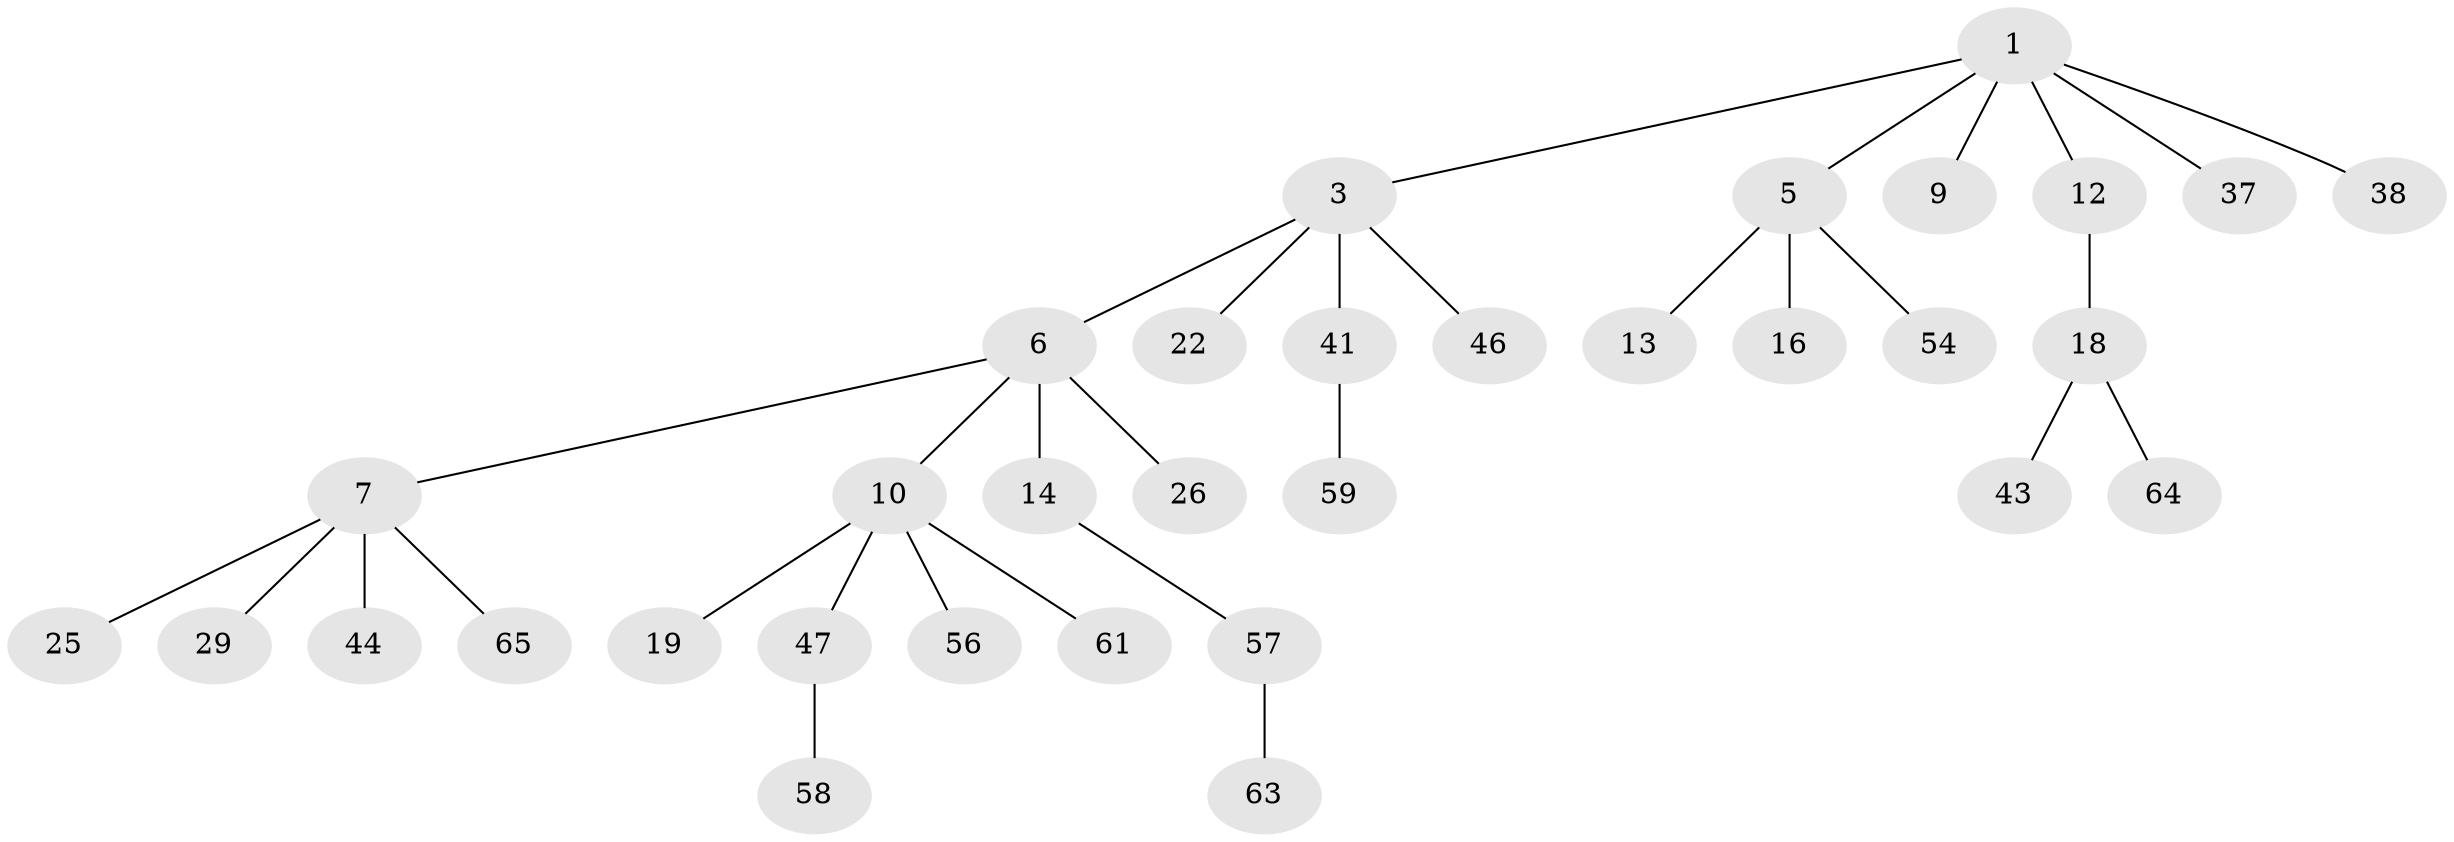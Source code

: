 // original degree distribution, {3: 0.10606060606060606, 5: 0.06060606060606061, 4: 0.06060606060606061, 7: 0.015151515151515152, 1: 0.5151515151515151, 2: 0.24242424242424243}
// Generated by graph-tools (version 1.1) at 2025/15/03/09/25 04:15:33]
// undirected, 33 vertices, 32 edges
graph export_dot {
graph [start="1"]
  node [color=gray90,style=filled];
  1 [super="+2"];
  3 [super="+4+51"];
  5;
  6;
  7 [super="+8+60+55+17"];
  9 [super="+21+66"];
  10 [super="+15+50+11"];
  12 [super="+36"];
  13;
  14 [super="+24+62"];
  16 [super="+27"];
  18 [super="+40+23"];
  19;
  22 [super="+34"];
  25 [super="+35"];
  26 [super="+33"];
  29 [super="+48"];
  37;
  38;
  41;
  43 [super="+52"];
  44;
  46;
  47;
  54;
  56;
  57;
  58;
  59;
  61;
  63;
  64;
  65;
  1 -- 5;
  1 -- 12;
  1 -- 3;
  1 -- 37;
  1 -- 38;
  1 -- 9;
  3 -- 6;
  3 -- 41;
  3 -- 46;
  3 -- 22;
  5 -- 13;
  5 -- 16;
  5 -- 54;
  6 -- 7;
  6 -- 10;
  6 -- 14;
  6 -- 26;
  7 -- 25;
  7 -- 44;
  7 -- 29;
  7 -- 65;
  10 -- 19;
  10 -- 61;
  10 -- 56;
  10 -- 47;
  12 -- 18;
  14 -- 57;
  18 -- 64;
  18 -- 43;
  41 -- 59;
  47 -- 58;
  57 -- 63;
}
